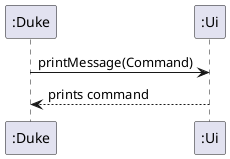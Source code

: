 @startuml

participant ":Duke" as Duke
participant ":Ui" as Ui

Duke -> Ui : printMessage(Command)
Duke <-- Ui : prints command

@enduml